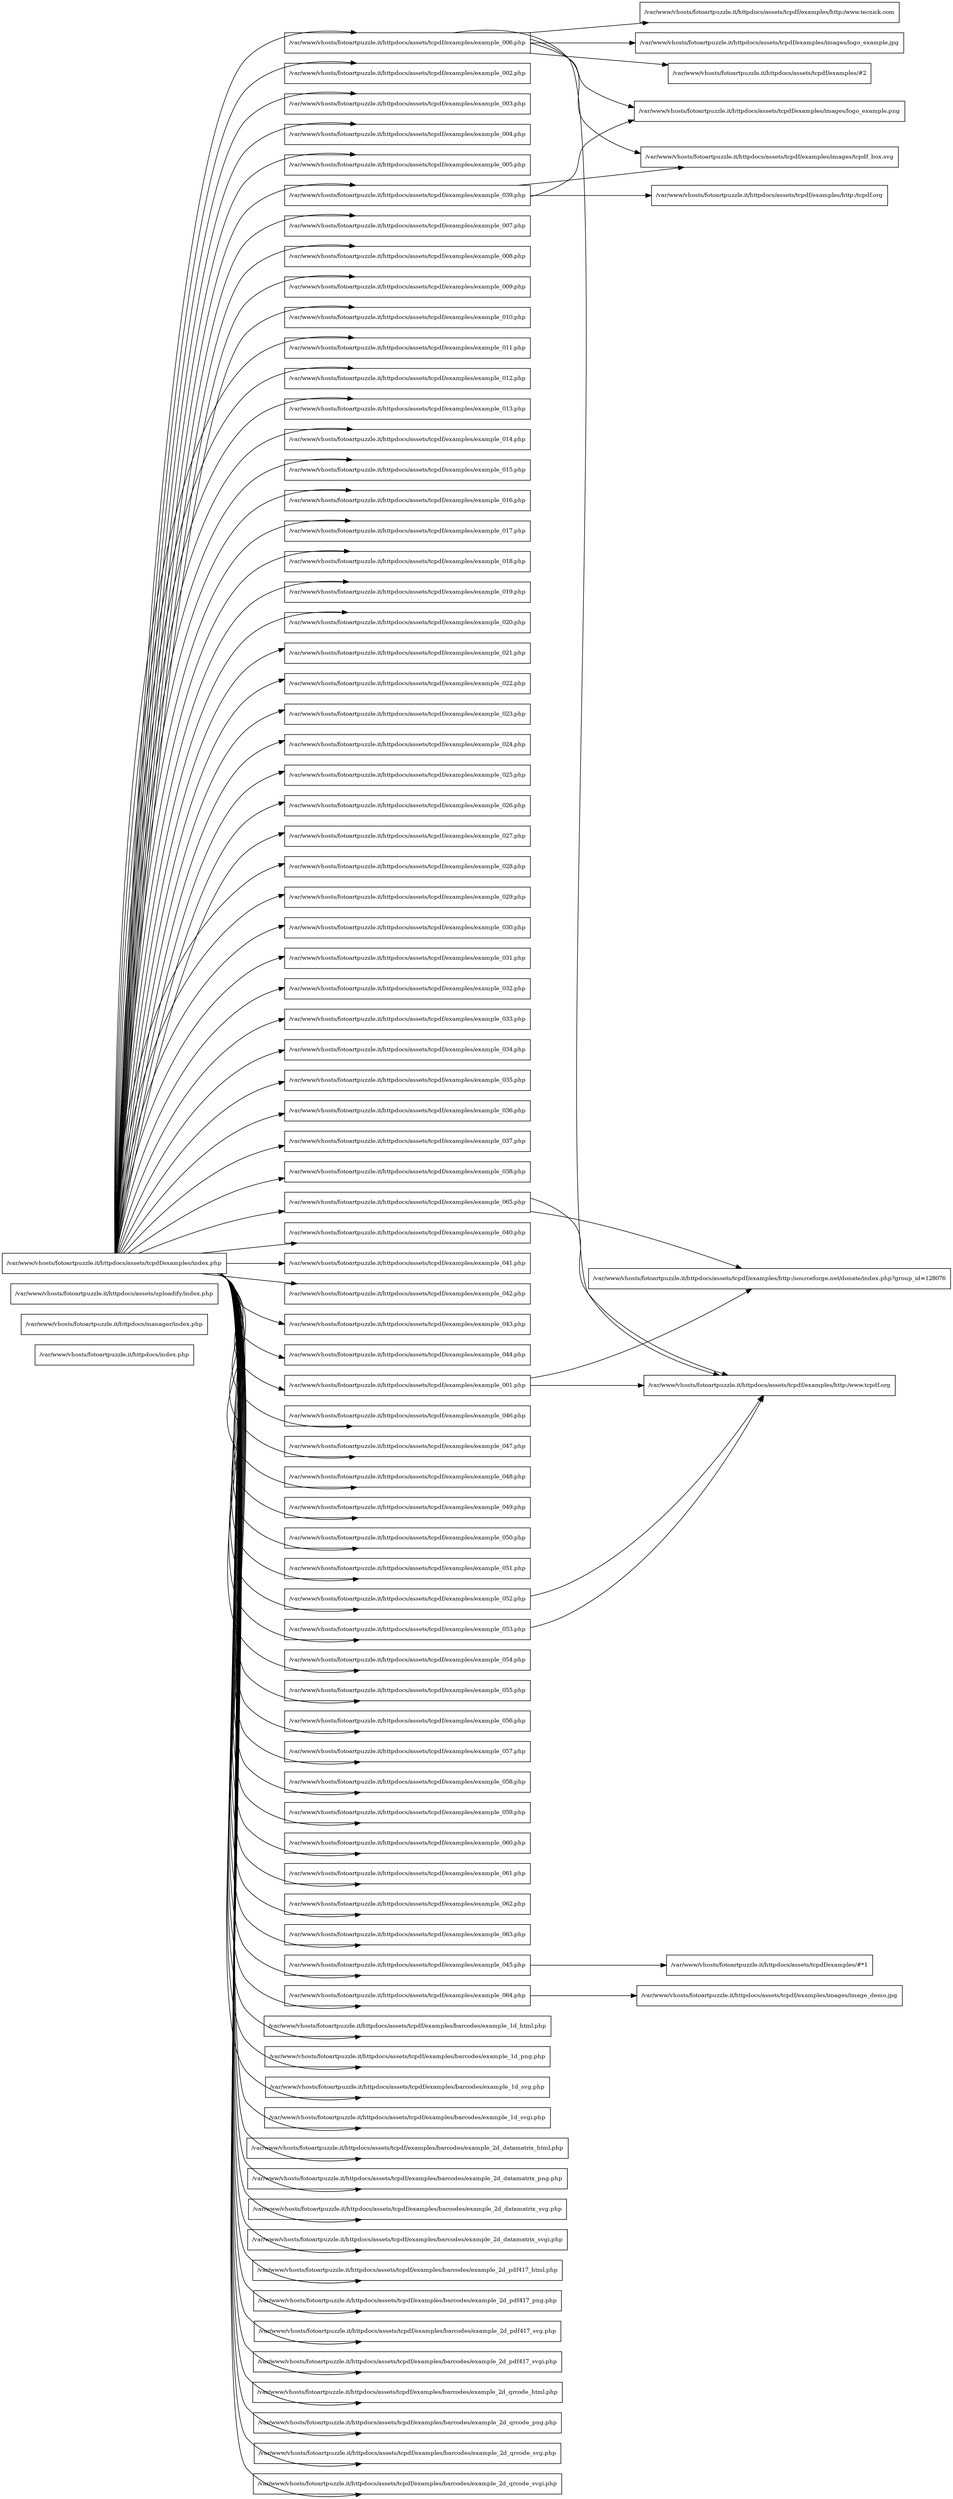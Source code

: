digraph includes {
  rankdir=LR;
  node [shape=box, fontsize=10];
  "/var/www/vhosts/fotoartpuzzle.it/httpdocs/index.php";
  "/var/www/vhosts/fotoartpuzzle.it/httpdocs/manager/index.php";
  "/var/www/vhosts/fotoartpuzzle.it/httpdocs/assets/uploadify/index.php";
  "/var/www/vhosts/fotoartpuzzle.it/httpdocs/assets/tcpdf/examples/index.php" -> "/var/www/vhosts/fotoartpuzzle.it/httpdocs/assets/tcpdf/examples/example_001.php";
  "/var/www/vhosts/fotoartpuzzle.it/httpdocs/assets/tcpdf/examples/index.php" -> "/var/www/vhosts/fotoartpuzzle.it/httpdocs/assets/tcpdf/examples/example_002.php";
  "/var/www/vhosts/fotoartpuzzle.it/httpdocs/assets/tcpdf/examples/index.php" -> "/var/www/vhosts/fotoartpuzzle.it/httpdocs/assets/tcpdf/examples/example_003.php";
  "/var/www/vhosts/fotoartpuzzle.it/httpdocs/assets/tcpdf/examples/index.php" -> "/var/www/vhosts/fotoartpuzzle.it/httpdocs/assets/tcpdf/examples/example_004.php";
  "/var/www/vhosts/fotoartpuzzle.it/httpdocs/assets/tcpdf/examples/index.php" -> "/var/www/vhosts/fotoartpuzzle.it/httpdocs/assets/tcpdf/examples/example_005.php";
  "/var/www/vhosts/fotoartpuzzle.it/httpdocs/assets/tcpdf/examples/index.php" -> "/var/www/vhosts/fotoartpuzzle.it/httpdocs/assets/tcpdf/examples/example_006.php";
  "/var/www/vhosts/fotoartpuzzle.it/httpdocs/assets/tcpdf/examples/index.php" -> "/var/www/vhosts/fotoartpuzzle.it/httpdocs/assets/tcpdf/examples/example_007.php";
  "/var/www/vhosts/fotoartpuzzle.it/httpdocs/assets/tcpdf/examples/index.php" -> "/var/www/vhosts/fotoartpuzzle.it/httpdocs/assets/tcpdf/examples/example_008.php";
  "/var/www/vhosts/fotoartpuzzle.it/httpdocs/assets/tcpdf/examples/index.php" -> "/var/www/vhosts/fotoartpuzzle.it/httpdocs/assets/tcpdf/examples/example_009.php";
  "/var/www/vhosts/fotoartpuzzle.it/httpdocs/assets/tcpdf/examples/index.php" -> "/var/www/vhosts/fotoartpuzzle.it/httpdocs/assets/tcpdf/examples/example_010.php";
  "/var/www/vhosts/fotoartpuzzle.it/httpdocs/assets/tcpdf/examples/index.php" -> "/var/www/vhosts/fotoartpuzzle.it/httpdocs/assets/tcpdf/examples/example_011.php";
  "/var/www/vhosts/fotoartpuzzle.it/httpdocs/assets/tcpdf/examples/index.php" -> "/var/www/vhosts/fotoartpuzzle.it/httpdocs/assets/tcpdf/examples/example_012.php";
  "/var/www/vhosts/fotoartpuzzle.it/httpdocs/assets/tcpdf/examples/index.php" -> "/var/www/vhosts/fotoartpuzzle.it/httpdocs/assets/tcpdf/examples/example_013.php";
  "/var/www/vhosts/fotoartpuzzle.it/httpdocs/assets/tcpdf/examples/index.php" -> "/var/www/vhosts/fotoartpuzzle.it/httpdocs/assets/tcpdf/examples/example_014.php";
  "/var/www/vhosts/fotoartpuzzle.it/httpdocs/assets/tcpdf/examples/index.php" -> "/var/www/vhosts/fotoartpuzzle.it/httpdocs/assets/tcpdf/examples/example_015.php";
  "/var/www/vhosts/fotoartpuzzle.it/httpdocs/assets/tcpdf/examples/index.php" -> "/var/www/vhosts/fotoartpuzzle.it/httpdocs/assets/tcpdf/examples/example_016.php";
  "/var/www/vhosts/fotoartpuzzle.it/httpdocs/assets/tcpdf/examples/index.php" -> "/var/www/vhosts/fotoartpuzzle.it/httpdocs/assets/tcpdf/examples/example_017.php";
  "/var/www/vhosts/fotoartpuzzle.it/httpdocs/assets/tcpdf/examples/index.php" -> "/var/www/vhosts/fotoartpuzzle.it/httpdocs/assets/tcpdf/examples/example_018.php";
  "/var/www/vhosts/fotoartpuzzle.it/httpdocs/assets/tcpdf/examples/index.php" -> "/var/www/vhosts/fotoartpuzzle.it/httpdocs/assets/tcpdf/examples/example_019.php";
  "/var/www/vhosts/fotoartpuzzle.it/httpdocs/assets/tcpdf/examples/index.php" -> "/var/www/vhosts/fotoartpuzzle.it/httpdocs/assets/tcpdf/examples/example_020.php";
  "/var/www/vhosts/fotoartpuzzle.it/httpdocs/assets/tcpdf/examples/index.php" -> "/var/www/vhosts/fotoartpuzzle.it/httpdocs/assets/tcpdf/examples/example_021.php";
  "/var/www/vhosts/fotoartpuzzle.it/httpdocs/assets/tcpdf/examples/index.php" -> "/var/www/vhosts/fotoartpuzzle.it/httpdocs/assets/tcpdf/examples/example_022.php";
  "/var/www/vhosts/fotoartpuzzle.it/httpdocs/assets/tcpdf/examples/index.php" -> "/var/www/vhosts/fotoartpuzzle.it/httpdocs/assets/tcpdf/examples/example_023.php";
  "/var/www/vhosts/fotoartpuzzle.it/httpdocs/assets/tcpdf/examples/index.php" -> "/var/www/vhosts/fotoartpuzzle.it/httpdocs/assets/tcpdf/examples/example_024.php";
  "/var/www/vhosts/fotoartpuzzle.it/httpdocs/assets/tcpdf/examples/index.php" -> "/var/www/vhosts/fotoartpuzzle.it/httpdocs/assets/tcpdf/examples/example_025.php";
  "/var/www/vhosts/fotoartpuzzle.it/httpdocs/assets/tcpdf/examples/index.php" -> "/var/www/vhosts/fotoartpuzzle.it/httpdocs/assets/tcpdf/examples/example_026.php";
  "/var/www/vhosts/fotoartpuzzle.it/httpdocs/assets/tcpdf/examples/index.php" -> "/var/www/vhosts/fotoartpuzzle.it/httpdocs/assets/tcpdf/examples/example_027.php";
  "/var/www/vhosts/fotoartpuzzle.it/httpdocs/assets/tcpdf/examples/index.php" -> "/var/www/vhosts/fotoartpuzzle.it/httpdocs/assets/tcpdf/examples/example_028.php";
  "/var/www/vhosts/fotoartpuzzle.it/httpdocs/assets/tcpdf/examples/index.php" -> "/var/www/vhosts/fotoartpuzzle.it/httpdocs/assets/tcpdf/examples/example_029.php";
  "/var/www/vhosts/fotoartpuzzle.it/httpdocs/assets/tcpdf/examples/index.php" -> "/var/www/vhosts/fotoartpuzzle.it/httpdocs/assets/tcpdf/examples/example_030.php";
  "/var/www/vhosts/fotoartpuzzle.it/httpdocs/assets/tcpdf/examples/index.php" -> "/var/www/vhosts/fotoartpuzzle.it/httpdocs/assets/tcpdf/examples/example_031.php";
  "/var/www/vhosts/fotoartpuzzle.it/httpdocs/assets/tcpdf/examples/index.php" -> "/var/www/vhosts/fotoartpuzzle.it/httpdocs/assets/tcpdf/examples/example_032.php";
  "/var/www/vhosts/fotoartpuzzle.it/httpdocs/assets/tcpdf/examples/index.php" -> "/var/www/vhosts/fotoartpuzzle.it/httpdocs/assets/tcpdf/examples/example_033.php";
  "/var/www/vhosts/fotoartpuzzle.it/httpdocs/assets/tcpdf/examples/index.php" -> "/var/www/vhosts/fotoartpuzzle.it/httpdocs/assets/tcpdf/examples/example_034.php";
  "/var/www/vhosts/fotoartpuzzle.it/httpdocs/assets/tcpdf/examples/index.php" -> "/var/www/vhosts/fotoartpuzzle.it/httpdocs/assets/tcpdf/examples/example_035.php";
  "/var/www/vhosts/fotoartpuzzle.it/httpdocs/assets/tcpdf/examples/index.php" -> "/var/www/vhosts/fotoartpuzzle.it/httpdocs/assets/tcpdf/examples/example_036.php";
  "/var/www/vhosts/fotoartpuzzle.it/httpdocs/assets/tcpdf/examples/index.php" -> "/var/www/vhosts/fotoartpuzzle.it/httpdocs/assets/tcpdf/examples/example_037.php";
  "/var/www/vhosts/fotoartpuzzle.it/httpdocs/assets/tcpdf/examples/index.php" -> "/var/www/vhosts/fotoartpuzzle.it/httpdocs/assets/tcpdf/examples/example_038.php";
  "/var/www/vhosts/fotoartpuzzle.it/httpdocs/assets/tcpdf/examples/index.php" -> "/var/www/vhosts/fotoartpuzzle.it/httpdocs/assets/tcpdf/examples/example_039.php";
  "/var/www/vhosts/fotoartpuzzle.it/httpdocs/assets/tcpdf/examples/index.php" -> "/var/www/vhosts/fotoartpuzzle.it/httpdocs/assets/tcpdf/examples/example_040.php";
  "/var/www/vhosts/fotoartpuzzle.it/httpdocs/assets/tcpdf/examples/index.php" -> "/var/www/vhosts/fotoartpuzzle.it/httpdocs/assets/tcpdf/examples/example_041.php";
  "/var/www/vhosts/fotoartpuzzle.it/httpdocs/assets/tcpdf/examples/index.php" -> "/var/www/vhosts/fotoartpuzzle.it/httpdocs/assets/tcpdf/examples/example_042.php";
  "/var/www/vhosts/fotoartpuzzle.it/httpdocs/assets/tcpdf/examples/index.php" -> "/var/www/vhosts/fotoartpuzzle.it/httpdocs/assets/tcpdf/examples/example_043.php";
  "/var/www/vhosts/fotoartpuzzle.it/httpdocs/assets/tcpdf/examples/index.php" -> "/var/www/vhosts/fotoartpuzzle.it/httpdocs/assets/tcpdf/examples/example_044.php";
  "/var/www/vhosts/fotoartpuzzle.it/httpdocs/assets/tcpdf/examples/index.php" -> "/var/www/vhosts/fotoartpuzzle.it/httpdocs/assets/tcpdf/examples/example_045.php";
  "/var/www/vhosts/fotoartpuzzle.it/httpdocs/assets/tcpdf/examples/index.php" -> "/var/www/vhosts/fotoartpuzzle.it/httpdocs/assets/tcpdf/examples/example_046.php";
  "/var/www/vhosts/fotoartpuzzle.it/httpdocs/assets/tcpdf/examples/index.php" -> "/var/www/vhosts/fotoartpuzzle.it/httpdocs/assets/tcpdf/examples/example_047.php";
  "/var/www/vhosts/fotoartpuzzle.it/httpdocs/assets/tcpdf/examples/index.php" -> "/var/www/vhosts/fotoartpuzzle.it/httpdocs/assets/tcpdf/examples/example_048.php";
  "/var/www/vhosts/fotoartpuzzle.it/httpdocs/assets/tcpdf/examples/index.php" -> "/var/www/vhosts/fotoartpuzzle.it/httpdocs/assets/tcpdf/examples/example_049.php";
  "/var/www/vhosts/fotoartpuzzle.it/httpdocs/assets/tcpdf/examples/index.php" -> "/var/www/vhosts/fotoartpuzzle.it/httpdocs/assets/tcpdf/examples/example_050.php";
  "/var/www/vhosts/fotoartpuzzle.it/httpdocs/assets/tcpdf/examples/index.php" -> "/var/www/vhosts/fotoartpuzzle.it/httpdocs/assets/tcpdf/examples/example_051.php";
  "/var/www/vhosts/fotoartpuzzle.it/httpdocs/assets/tcpdf/examples/index.php" -> "/var/www/vhosts/fotoartpuzzle.it/httpdocs/assets/tcpdf/examples/example_052.php";
  "/var/www/vhosts/fotoartpuzzle.it/httpdocs/assets/tcpdf/examples/index.php" -> "/var/www/vhosts/fotoartpuzzle.it/httpdocs/assets/tcpdf/examples/example_053.php";
  "/var/www/vhosts/fotoartpuzzle.it/httpdocs/assets/tcpdf/examples/index.php" -> "/var/www/vhosts/fotoartpuzzle.it/httpdocs/assets/tcpdf/examples/example_054.php";
  "/var/www/vhosts/fotoartpuzzle.it/httpdocs/assets/tcpdf/examples/index.php" -> "/var/www/vhosts/fotoartpuzzle.it/httpdocs/assets/tcpdf/examples/example_055.php";
  "/var/www/vhosts/fotoartpuzzle.it/httpdocs/assets/tcpdf/examples/index.php" -> "/var/www/vhosts/fotoartpuzzle.it/httpdocs/assets/tcpdf/examples/example_056.php";
  "/var/www/vhosts/fotoartpuzzle.it/httpdocs/assets/tcpdf/examples/index.php" -> "/var/www/vhosts/fotoartpuzzle.it/httpdocs/assets/tcpdf/examples/example_057.php";
  "/var/www/vhosts/fotoartpuzzle.it/httpdocs/assets/tcpdf/examples/index.php" -> "/var/www/vhosts/fotoartpuzzle.it/httpdocs/assets/tcpdf/examples/example_058.php";
  "/var/www/vhosts/fotoartpuzzle.it/httpdocs/assets/tcpdf/examples/index.php" -> "/var/www/vhosts/fotoartpuzzle.it/httpdocs/assets/tcpdf/examples/example_059.php";
  "/var/www/vhosts/fotoartpuzzle.it/httpdocs/assets/tcpdf/examples/index.php" -> "/var/www/vhosts/fotoartpuzzle.it/httpdocs/assets/tcpdf/examples/example_060.php";
  "/var/www/vhosts/fotoartpuzzle.it/httpdocs/assets/tcpdf/examples/index.php" -> "/var/www/vhosts/fotoartpuzzle.it/httpdocs/assets/tcpdf/examples/example_061.php";
  "/var/www/vhosts/fotoartpuzzle.it/httpdocs/assets/tcpdf/examples/index.php" -> "/var/www/vhosts/fotoartpuzzle.it/httpdocs/assets/tcpdf/examples/example_062.php";
  "/var/www/vhosts/fotoartpuzzle.it/httpdocs/assets/tcpdf/examples/index.php" -> "/var/www/vhosts/fotoartpuzzle.it/httpdocs/assets/tcpdf/examples/example_063.php";
  "/var/www/vhosts/fotoartpuzzle.it/httpdocs/assets/tcpdf/examples/index.php" -> "/var/www/vhosts/fotoartpuzzle.it/httpdocs/assets/tcpdf/examples/example_064.php";
  "/var/www/vhosts/fotoartpuzzle.it/httpdocs/assets/tcpdf/examples/index.php" -> "/var/www/vhosts/fotoartpuzzle.it/httpdocs/assets/tcpdf/examples/example_065.php";
  "/var/www/vhosts/fotoartpuzzle.it/httpdocs/assets/tcpdf/examples/index.php" -> "/var/www/vhosts/fotoartpuzzle.it/httpdocs/assets/tcpdf/examples/barcodes/example_1d_html.php";
  "/var/www/vhosts/fotoartpuzzle.it/httpdocs/assets/tcpdf/examples/index.php" -> "/var/www/vhosts/fotoartpuzzle.it/httpdocs/assets/tcpdf/examples/barcodes/example_1d_png.php";
  "/var/www/vhosts/fotoartpuzzle.it/httpdocs/assets/tcpdf/examples/index.php" -> "/var/www/vhosts/fotoartpuzzle.it/httpdocs/assets/tcpdf/examples/barcodes/example_1d_svg.php";
  "/var/www/vhosts/fotoartpuzzle.it/httpdocs/assets/tcpdf/examples/index.php" -> "/var/www/vhosts/fotoartpuzzle.it/httpdocs/assets/tcpdf/examples/barcodes/example_1d_svgi.php";
  "/var/www/vhosts/fotoartpuzzle.it/httpdocs/assets/tcpdf/examples/index.php" -> "/var/www/vhosts/fotoartpuzzle.it/httpdocs/assets/tcpdf/examples/barcodes/example_2d_datamatrix_html.php";
  "/var/www/vhosts/fotoartpuzzle.it/httpdocs/assets/tcpdf/examples/index.php" -> "/var/www/vhosts/fotoartpuzzle.it/httpdocs/assets/tcpdf/examples/barcodes/example_2d_datamatrix_png.php";
  "/var/www/vhosts/fotoartpuzzle.it/httpdocs/assets/tcpdf/examples/index.php" -> "/var/www/vhosts/fotoartpuzzle.it/httpdocs/assets/tcpdf/examples/barcodes/example_2d_datamatrix_svg.php";
  "/var/www/vhosts/fotoartpuzzle.it/httpdocs/assets/tcpdf/examples/index.php" -> "/var/www/vhosts/fotoartpuzzle.it/httpdocs/assets/tcpdf/examples/barcodes/example_2d_datamatrix_svgi.php";
  "/var/www/vhosts/fotoartpuzzle.it/httpdocs/assets/tcpdf/examples/index.php" -> "/var/www/vhosts/fotoartpuzzle.it/httpdocs/assets/tcpdf/examples/barcodes/example_2d_pdf417_html.php";
  "/var/www/vhosts/fotoartpuzzle.it/httpdocs/assets/tcpdf/examples/index.php" -> "/var/www/vhosts/fotoartpuzzle.it/httpdocs/assets/tcpdf/examples/barcodes/example_2d_pdf417_png.php";
  "/var/www/vhosts/fotoartpuzzle.it/httpdocs/assets/tcpdf/examples/index.php" -> "/var/www/vhosts/fotoartpuzzle.it/httpdocs/assets/tcpdf/examples/barcodes/example_2d_pdf417_svg.php";
  "/var/www/vhosts/fotoartpuzzle.it/httpdocs/assets/tcpdf/examples/index.php" -> "/var/www/vhosts/fotoartpuzzle.it/httpdocs/assets/tcpdf/examples/barcodes/example_2d_pdf417_svgi.php";
  "/var/www/vhosts/fotoartpuzzle.it/httpdocs/assets/tcpdf/examples/index.php" -> "/var/www/vhosts/fotoartpuzzle.it/httpdocs/assets/tcpdf/examples/barcodes/example_2d_qrcode_html.php";
  "/var/www/vhosts/fotoartpuzzle.it/httpdocs/assets/tcpdf/examples/index.php" -> "/var/www/vhosts/fotoartpuzzle.it/httpdocs/assets/tcpdf/examples/barcodes/example_2d_qrcode_png.php";
  "/var/www/vhosts/fotoartpuzzle.it/httpdocs/assets/tcpdf/examples/index.php" -> "/var/www/vhosts/fotoartpuzzle.it/httpdocs/assets/tcpdf/examples/barcodes/example_2d_qrcode_svg.php";
  "/var/www/vhosts/fotoartpuzzle.it/httpdocs/assets/tcpdf/examples/index.php" -> "/var/www/vhosts/fotoartpuzzle.it/httpdocs/assets/tcpdf/examples/barcodes/example_2d_qrcode_svgi.php";
  "/var/www/vhosts/fotoartpuzzle.it/httpdocs/assets/tcpdf/examples/example_001.php" -> "/var/www/vhosts/fotoartpuzzle.it/httpdocs/assets/tcpdf/examples/http:/www.tcpdf.org";
  "/var/www/vhosts/fotoartpuzzle.it/httpdocs/assets/tcpdf/examples/example_001.php" -> "/var/www/vhosts/fotoartpuzzle.it/httpdocs/assets/tcpdf/examples/http:/sourceforge.net/donate/index.php?group_id=128076";
  "/var/www/vhosts/fotoartpuzzle.it/httpdocs/assets/tcpdf/examples/example_002.php";
  "/var/www/vhosts/fotoartpuzzle.it/httpdocs/assets/tcpdf/examples/example_003.php";
  "/var/www/vhosts/fotoartpuzzle.it/httpdocs/assets/tcpdf/examples/example_004.php";
  "/var/www/vhosts/fotoartpuzzle.it/httpdocs/assets/tcpdf/examples/example_005.php";
  "/var/www/vhosts/fotoartpuzzle.it/httpdocs/assets/tcpdf/examples/example_006.php" -> "/var/www/vhosts/fotoartpuzzle.it/httpdocs/assets/tcpdf/examples/images/logo_example.png";
  "/var/www/vhosts/fotoartpuzzle.it/httpdocs/assets/tcpdf/examples/example_006.php" -> "/var/www/vhosts/fotoartpuzzle.it/httpdocs/assets/tcpdf/examples/http:/www.tecnick.com";
  "/var/www/vhosts/fotoartpuzzle.it/httpdocs/assets/tcpdf/examples/example_006.php" -> "/var/www/vhosts/fotoartpuzzle.it/httpdocs/assets/tcpdf/examples/images/tcpdf_box.svg";
  "/var/www/vhosts/fotoartpuzzle.it/httpdocs/assets/tcpdf/examples/example_006.php" -> "/var/www/vhosts/fotoartpuzzle.it/httpdocs/assets/tcpdf/examples/images/logo_example.jpg";
  "/var/www/vhosts/fotoartpuzzle.it/httpdocs/assets/tcpdf/examples/example_006.php" -> "/var/www/vhosts/fotoartpuzzle.it/httpdocs/assets/tcpdf/examples/http:/www.tcpdf.org";
  "/var/www/vhosts/fotoartpuzzle.it/httpdocs/assets/tcpdf/examples/example_006.php" -> "/var/www/vhosts/fotoartpuzzle.it/httpdocs/assets/tcpdf/examples/#2";
  "/var/www/vhosts/fotoartpuzzle.it/httpdocs/assets/tcpdf/examples/example_007.php";
  "/var/www/vhosts/fotoartpuzzle.it/httpdocs/assets/tcpdf/examples/example_008.php";
  "/var/www/vhosts/fotoartpuzzle.it/httpdocs/assets/tcpdf/examples/example_009.php";
  "/var/www/vhosts/fotoartpuzzle.it/httpdocs/assets/tcpdf/examples/example_010.php";
  "/var/www/vhosts/fotoartpuzzle.it/httpdocs/assets/tcpdf/examples/example_011.php";
  "/var/www/vhosts/fotoartpuzzle.it/httpdocs/assets/tcpdf/examples/example_012.php";
  "/var/www/vhosts/fotoartpuzzle.it/httpdocs/assets/tcpdf/examples/example_013.php";
  "/var/www/vhosts/fotoartpuzzle.it/httpdocs/assets/tcpdf/examples/example_014.php";
  "/var/www/vhosts/fotoartpuzzle.it/httpdocs/assets/tcpdf/examples/example_015.php";
  "/var/www/vhosts/fotoartpuzzle.it/httpdocs/assets/tcpdf/examples/example_016.php";
  "/var/www/vhosts/fotoartpuzzle.it/httpdocs/assets/tcpdf/examples/example_017.php";
  "/var/www/vhosts/fotoartpuzzle.it/httpdocs/assets/tcpdf/examples/example_018.php";
  "/var/www/vhosts/fotoartpuzzle.it/httpdocs/assets/tcpdf/examples/example_019.php";
  "/var/www/vhosts/fotoartpuzzle.it/httpdocs/assets/tcpdf/examples/example_020.php";
  "/var/www/vhosts/fotoartpuzzle.it/httpdocs/assets/tcpdf/examples/example_021.php";
  "/var/www/vhosts/fotoartpuzzle.it/httpdocs/assets/tcpdf/examples/example_022.php";
  "/var/www/vhosts/fotoartpuzzle.it/httpdocs/assets/tcpdf/examples/example_023.php";
  "/var/www/vhosts/fotoartpuzzle.it/httpdocs/assets/tcpdf/examples/example_024.php";
  "/var/www/vhosts/fotoartpuzzle.it/httpdocs/assets/tcpdf/examples/example_025.php";
  "/var/www/vhosts/fotoartpuzzle.it/httpdocs/assets/tcpdf/examples/example_026.php";
  "/var/www/vhosts/fotoartpuzzle.it/httpdocs/assets/tcpdf/examples/example_027.php";
  "/var/www/vhosts/fotoartpuzzle.it/httpdocs/assets/tcpdf/examples/example_028.php";
  "/var/www/vhosts/fotoartpuzzle.it/httpdocs/assets/tcpdf/examples/example_029.php";
  "/var/www/vhosts/fotoartpuzzle.it/httpdocs/assets/tcpdf/examples/example_030.php";
  "/var/www/vhosts/fotoartpuzzle.it/httpdocs/assets/tcpdf/examples/example_031.php";
  "/var/www/vhosts/fotoartpuzzle.it/httpdocs/assets/tcpdf/examples/example_032.php";
  "/var/www/vhosts/fotoartpuzzle.it/httpdocs/assets/tcpdf/examples/example_033.php";
  "/var/www/vhosts/fotoartpuzzle.it/httpdocs/assets/tcpdf/examples/example_034.php";
  "/var/www/vhosts/fotoartpuzzle.it/httpdocs/assets/tcpdf/examples/example_035.php";
  "/var/www/vhosts/fotoartpuzzle.it/httpdocs/assets/tcpdf/examples/example_036.php";
  "/var/www/vhosts/fotoartpuzzle.it/httpdocs/assets/tcpdf/examples/example_037.php";
  "/var/www/vhosts/fotoartpuzzle.it/httpdocs/assets/tcpdf/examples/example_038.php";
  "/var/www/vhosts/fotoartpuzzle.it/httpdocs/assets/tcpdf/examples/example_039.php" -> "/var/www/vhosts/fotoartpuzzle.it/httpdocs/assets/tcpdf/examples/images/logo_example.png";
  "/var/www/vhosts/fotoartpuzzle.it/httpdocs/assets/tcpdf/examples/example_039.php" -> "/var/www/vhosts/fotoartpuzzle.it/httpdocs/assets/tcpdf/examples/images/tcpdf_box.svg";
  "/var/www/vhosts/fotoartpuzzle.it/httpdocs/assets/tcpdf/examples/example_039.php" -> "/var/www/vhosts/fotoartpuzzle.it/httpdocs/assets/tcpdf/examples/http:/tcpdf.org";
  "/var/www/vhosts/fotoartpuzzle.it/httpdocs/assets/tcpdf/examples/example_040.php";
  "/var/www/vhosts/fotoartpuzzle.it/httpdocs/assets/tcpdf/examples/example_041.php";
  "/var/www/vhosts/fotoartpuzzle.it/httpdocs/assets/tcpdf/examples/example_042.php";
  "/var/www/vhosts/fotoartpuzzle.it/httpdocs/assets/tcpdf/examples/example_043.php";
  "/var/www/vhosts/fotoartpuzzle.it/httpdocs/assets/tcpdf/examples/example_044.php";
  "/var/www/vhosts/fotoartpuzzle.it/httpdocs/assets/tcpdf/examples/example_045.php" -> "/var/www/vhosts/fotoartpuzzle.it/httpdocs/assets/tcpdf/examples/#*1";
  "/var/www/vhosts/fotoartpuzzle.it/httpdocs/assets/tcpdf/examples/example_046.php";
  "/var/www/vhosts/fotoartpuzzle.it/httpdocs/assets/tcpdf/examples/example_047.php";
  "/var/www/vhosts/fotoartpuzzle.it/httpdocs/assets/tcpdf/examples/example_048.php";
  "/var/www/vhosts/fotoartpuzzle.it/httpdocs/assets/tcpdf/examples/example_049.php";
  "/var/www/vhosts/fotoartpuzzle.it/httpdocs/assets/tcpdf/examples/example_050.php";
  "/var/www/vhosts/fotoartpuzzle.it/httpdocs/assets/tcpdf/examples/example_051.php";
  "/var/www/vhosts/fotoartpuzzle.it/httpdocs/assets/tcpdf/examples/example_052.php" -> "/var/www/vhosts/fotoartpuzzle.it/httpdocs/assets/tcpdf/examples/http:/www.tcpdf.org";
  "/var/www/vhosts/fotoartpuzzle.it/httpdocs/assets/tcpdf/examples/example_053.php" -> "/var/www/vhosts/fotoartpuzzle.it/httpdocs/assets/tcpdf/examples/http:/www.tcpdf.org";
  "/var/www/vhosts/fotoartpuzzle.it/httpdocs/assets/tcpdf/examples/example_054.php";
  "/var/www/vhosts/fotoartpuzzle.it/httpdocs/assets/tcpdf/examples/example_055.php";
  "/var/www/vhosts/fotoartpuzzle.it/httpdocs/assets/tcpdf/examples/example_056.php";
  "/var/www/vhosts/fotoartpuzzle.it/httpdocs/assets/tcpdf/examples/example_057.php";
  "/var/www/vhosts/fotoartpuzzle.it/httpdocs/assets/tcpdf/examples/example_058.php";
  "/var/www/vhosts/fotoartpuzzle.it/httpdocs/assets/tcpdf/examples/example_059.php";
  "/var/www/vhosts/fotoartpuzzle.it/httpdocs/assets/tcpdf/examples/example_060.php";
  "/var/www/vhosts/fotoartpuzzle.it/httpdocs/assets/tcpdf/examples/example_061.php";
  "/var/www/vhosts/fotoartpuzzle.it/httpdocs/assets/tcpdf/examples/example_062.php";
  "/var/www/vhosts/fotoartpuzzle.it/httpdocs/assets/tcpdf/examples/example_063.php";
  "/var/www/vhosts/fotoartpuzzle.it/httpdocs/assets/tcpdf/examples/example_064.php" -> "/var/www/vhosts/fotoartpuzzle.it/httpdocs/assets/tcpdf/examples/images/image_demo.jpg";
  "/var/www/vhosts/fotoartpuzzle.it/httpdocs/assets/tcpdf/examples/example_065.php" -> "/var/www/vhosts/fotoartpuzzle.it/httpdocs/assets/tcpdf/examples/http:/www.tcpdf.org";
  "/var/www/vhosts/fotoartpuzzle.it/httpdocs/assets/tcpdf/examples/example_065.php" -> "/var/www/vhosts/fotoartpuzzle.it/httpdocs/assets/tcpdf/examples/http:/sourceforge.net/donate/index.php?group_id=128076";
  "/var/www/vhosts/fotoartpuzzle.it/httpdocs/assets/tcpdf/examples/barcodes/example_1d_html.php";
  "/var/www/vhosts/fotoartpuzzle.it/httpdocs/assets/tcpdf/examples/barcodes/example_1d_png.php";
  "/var/www/vhosts/fotoartpuzzle.it/httpdocs/assets/tcpdf/examples/barcodes/example_1d_svg.php";
  "/var/www/vhosts/fotoartpuzzle.it/httpdocs/assets/tcpdf/examples/barcodes/example_1d_svgi.php";
  "/var/www/vhosts/fotoartpuzzle.it/httpdocs/assets/tcpdf/examples/barcodes/example_2d_datamatrix_html.php";
  "/var/www/vhosts/fotoartpuzzle.it/httpdocs/assets/tcpdf/examples/barcodes/example_2d_datamatrix_png.php";
  "/var/www/vhosts/fotoartpuzzle.it/httpdocs/assets/tcpdf/examples/barcodes/example_2d_datamatrix_svg.php";
  "/var/www/vhosts/fotoartpuzzle.it/httpdocs/assets/tcpdf/examples/barcodes/example_2d_datamatrix_svgi.php";
  "/var/www/vhosts/fotoartpuzzle.it/httpdocs/assets/tcpdf/examples/barcodes/example_2d_pdf417_html.php";
  "/var/www/vhosts/fotoartpuzzle.it/httpdocs/assets/tcpdf/examples/barcodes/example_2d_pdf417_png.php";
  "/var/www/vhosts/fotoartpuzzle.it/httpdocs/assets/tcpdf/examples/barcodes/example_2d_pdf417_svg.php";
  "/var/www/vhosts/fotoartpuzzle.it/httpdocs/assets/tcpdf/examples/barcodes/example_2d_pdf417_svgi.php";
  "/var/www/vhosts/fotoartpuzzle.it/httpdocs/assets/tcpdf/examples/barcodes/example_2d_qrcode_html.php";
  "/var/www/vhosts/fotoartpuzzle.it/httpdocs/assets/tcpdf/examples/barcodes/example_2d_qrcode_png.php";
  "/var/www/vhosts/fotoartpuzzle.it/httpdocs/assets/tcpdf/examples/barcodes/example_2d_qrcode_svg.php";
  "/var/www/vhosts/fotoartpuzzle.it/httpdocs/assets/tcpdf/examples/barcodes/example_2d_qrcode_svgi.php";
}
